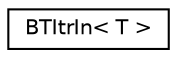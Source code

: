 digraph "Graphical Class Hierarchy"
{
 // LATEX_PDF_SIZE
  edge [fontname="Helvetica",fontsize="10",labelfontname="Helvetica",labelfontsize="10"];
  node [fontname="Helvetica",fontsize="10",shape=record];
  rankdir="LR";
  Node0 [label="BTItrIn\< T \>",height=0.2,width=0.4,color="black", fillcolor="white", style="filled",URL="$class_b_t_itr_in.html",tooltip=" "];
}
